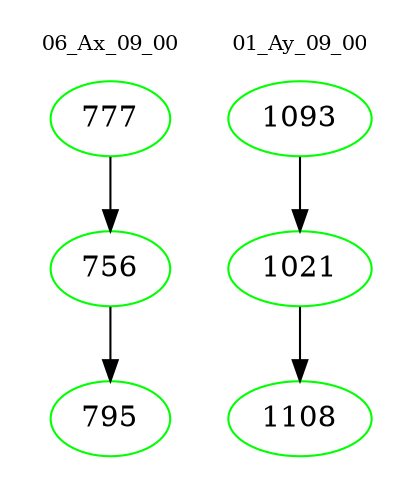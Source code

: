 digraph{
subgraph cluster_0 {
color = white
label = "06_Ax_09_00";
fontsize=10;
T0_777 [label="777", color="green"]
T0_777 -> T0_756 [color="black"]
T0_756 [label="756", color="green"]
T0_756 -> T0_795 [color="black"]
T0_795 [label="795", color="green"]
}
subgraph cluster_1 {
color = white
label = "01_Ay_09_00";
fontsize=10;
T1_1093 [label="1093", color="green"]
T1_1093 -> T1_1021 [color="black"]
T1_1021 [label="1021", color="green"]
T1_1021 -> T1_1108 [color="black"]
T1_1108 [label="1108", color="green"]
}
}
